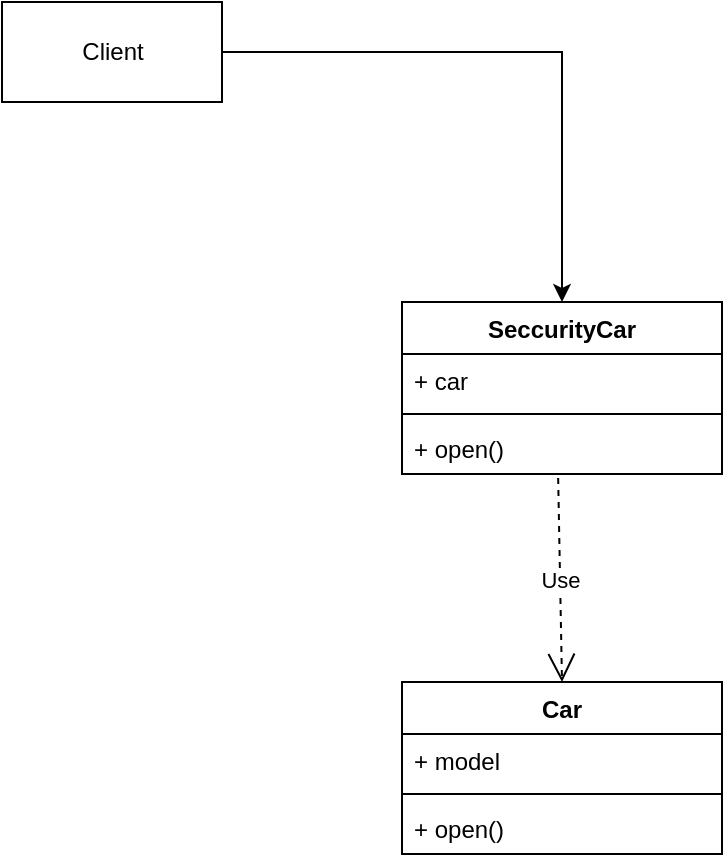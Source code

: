 <mxfile version="14.6.13" type="device"><diagram id="buW-_A51caLbUY2NB5pG" name="Страница 1"><mxGraphModel dx="1086" dy="806" grid="1" gridSize="10" guides="1" tooltips="1" connect="1" arrows="1" fold="1" page="1" pageScale="1" pageWidth="827" pageHeight="1169" math="0" shadow="0"><root><mxCell id="0"/><mxCell id="1" parent="0"/><mxCell id="2qfk-5tKct084olaLwQX-1" value="SeccurityCar" style="swimlane;fontStyle=1;align=center;verticalAlign=top;childLayout=stackLayout;horizontal=1;startSize=26;horizontalStack=0;resizeParent=1;resizeParentMax=0;resizeLast=0;collapsible=1;marginBottom=0;" vertex="1" parent="1"><mxGeometry x="330" y="380" width="160" height="86" as="geometry"/></mxCell><mxCell id="2qfk-5tKct084olaLwQX-2" value="+ car" style="text;strokeColor=none;fillColor=none;align=left;verticalAlign=top;spacingLeft=4;spacingRight=4;overflow=hidden;rotatable=0;points=[[0,0.5],[1,0.5]];portConstraint=eastwest;" vertex="1" parent="2qfk-5tKct084olaLwQX-1"><mxGeometry y="26" width="160" height="26" as="geometry"/></mxCell><mxCell id="2qfk-5tKct084olaLwQX-3" value="" style="line;strokeWidth=1;fillColor=none;align=left;verticalAlign=middle;spacingTop=-1;spacingLeft=3;spacingRight=3;rotatable=0;labelPosition=right;points=[];portConstraint=eastwest;" vertex="1" parent="2qfk-5tKct084olaLwQX-1"><mxGeometry y="52" width="160" height="8" as="geometry"/></mxCell><mxCell id="2qfk-5tKct084olaLwQX-4" value="+ open()" style="text;strokeColor=none;fillColor=none;align=left;verticalAlign=top;spacingLeft=4;spacingRight=4;overflow=hidden;rotatable=0;points=[[0,0.5],[1,0.5]];portConstraint=eastwest;" vertex="1" parent="2qfk-5tKct084olaLwQX-1"><mxGeometry y="60" width="160" height="26" as="geometry"/></mxCell><mxCell id="2qfk-5tKct084olaLwQX-5" value="Car" style="swimlane;fontStyle=1;align=center;verticalAlign=top;childLayout=stackLayout;horizontal=1;startSize=26;horizontalStack=0;resizeParent=1;resizeParentMax=0;resizeLast=0;collapsible=1;marginBottom=0;" vertex="1" parent="1"><mxGeometry x="330" y="570" width="160" height="86" as="geometry"/></mxCell><mxCell id="2qfk-5tKct084olaLwQX-6" value="+ model" style="text;strokeColor=none;fillColor=none;align=left;verticalAlign=top;spacingLeft=4;spacingRight=4;overflow=hidden;rotatable=0;points=[[0,0.5],[1,0.5]];portConstraint=eastwest;" vertex="1" parent="2qfk-5tKct084olaLwQX-5"><mxGeometry y="26" width="160" height="26" as="geometry"/></mxCell><mxCell id="2qfk-5tKct084olaLwQX-7" value="" style="line;strokeWidth=1;fillColor=none;align=left;verticalAlign=middle;spacingTop=-1;spacingLeft=3;spacingRight=3;rotatable=0;labelPosition=right;points=[];portConstraint=eastwest;" vertex="1" parent="2qfk-5tKct084olaLwQX-5"><mxGeometry y="52" width="160" height="8" as="geometry"/></mxCell><mxCell id="2qfk-5tKct084olaLwQX-8" value="+ open()" style="text;strokeColor=none;fillColor=none;align=left;verticalAlign=top;spacingLeft=4;spacingRight=4;overflow=hidden;rotatable=0;points=[[0,0.5],[1,0.5]];portConstraint=eastwest;" vertex="1" parent="2qfk-5tKct084olaLwQX-5"><mxGeometry y="60" width="160" height="26" as="geometry"/></mxCell><mxCell id="2qfk-5tKct084olaLwQX-10" style="edgeStyle=orthogonalEdgeStyle;rounded=0;orthogonalLoop=1;jettySize=auto;html=1;exitX=1;exitY=0.5;exitDx=0;exitDy=0;entryX=0.5;entryY=0;entryDx=0;entryDy=0;" edge="1" parent="1" source="2qfk-5tKct084olaLwQX-9" target="2qfk-5tKct084olaLwQX-1"><mxGeometry relative="1" as="geometry"/></mxCell><mxCell id="2qfk-5tKct084olaLwQX-9" value="Client" style="html=1;" vertex="1" parent="1"><mxGeometry x="130" y="230" width="110" height="50" as="geometry"/></mxCell><mxCell id="2qfk-5tKct084olaLwQX-11" value="Use" style="endArrow=open;endSize=12;dashed=1;html=1;entryX=0.5;entryY=0;entryDx=0;entryDy=0;exitX=0.488;exitY=1.077;exitDx=0;exitDy=0;exitPerimeter=0;" edge="1" parent="1" source="2qfk-5tKct084olaLwQX-4" target="2qfk-5tKct084olaLwQX-5"><mxGeometry width="160" relative="1" as="geometry"><mxPoint x="330" y="410" as="sourcePoint"/><mxPoint x="490" y="410" as="targetPoint"/></mxGeometry></mxCell></root></mxGraphModel></diagram></mxfile>